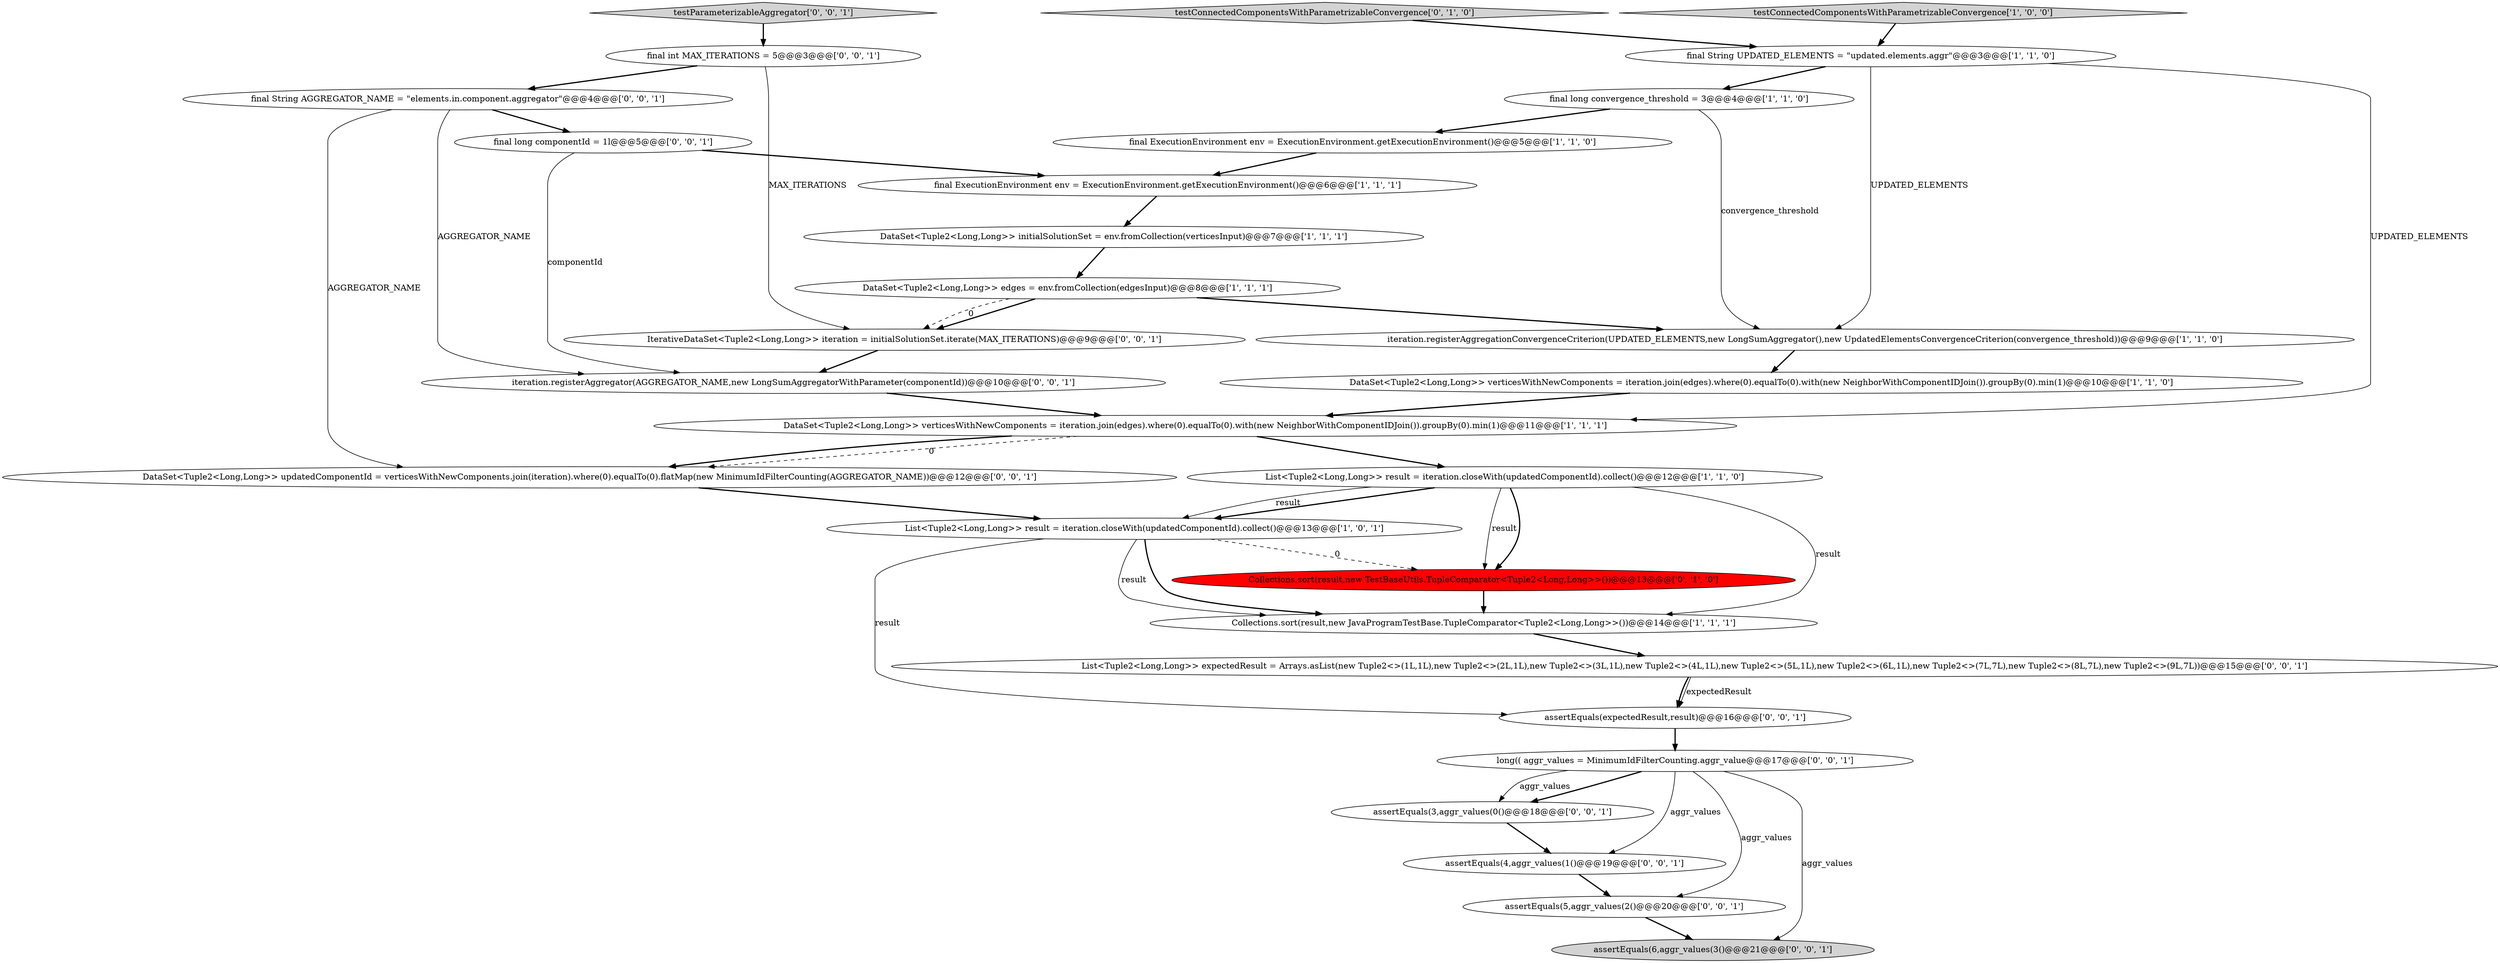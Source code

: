 digraph {
11 [style = filled, label = "final long convergence_threshold = 3@@@4@@@['1', '1', '0']", fillcolor = white, shape = ellipse image = "AAA0AAABBB1BBB"];
28 [style = filled, label = "assertEquals(5,aggr_values(2()@@@20@@@['0', '0', '1']", fillcolor = white, shape = ellipse image = "AAA0AAABBB3BBB"];
13 [style = filled, label = "testConnectedComponentsWithParametrizableConvergence['0', '1', '0']", fillcolor = lightgray, shape = diamond image = "AAA0AAABBB2BBB"];
1 [style = filled, label = "DataSet<Tuple2<Long,Long>> verticesWithNewComponents = iteration.join(edges).where(0).equalTo(0).with(new NeighborWithComponentIDJoin()).groupBy(0).min(1)@@@10@@@['1', '1', '0']", fillcolor = white, shape = ellipse image = "AAA0AAABBB1BBB"];
4 [style = filled, label = "iteration.registerAggregationConvergenceCriterion(UPDATED_ELEMENTS,new LongSumAggregator(),new UpdatedElementsConvergenceCriterion(convergence_threshold))@@@9@@@['1', '1', '0']", fillcolor = white, shape = ellipse image = "AAA0AAABBB1BBB"];
18 [style = filled, label = "final String AGGREGATOR_NAME = \"elements.in.component.aggregator\"@@@4@@@['0', '0', '1']", fillcolor = white, shape = ellipse image = "AAA0AAABBB3BBB"];
9 [style = filled, label = "final ExecutionEnvironment env = ExecutionEnvironment.getExecutionEnvironment()@@@6@@@['1', '1', '1']", fillcolor = white, shape = ellipse image = "AAA0AAABBB1BBB"];
23 [style = filled, label = "assertEquals(6,aggr_values(3()@@@21@@@['0', '0', '1']", fillcolor = lightgray, shape = ellipse image = "AAA0AAABBB3BBB"];
22 [style = filled, label = "final int MAX_ITERATIONS = 5@@@3@@@['0', '0', '1']", fillcolor = white, shape = ellipse image = "AAA0AAABBB3BBB"];
21 [style = filled, label = "IterativeDataSet<Tuple2<Long,Long>> iteration = initialSolutionSet.iterate(MAX_ITERATIONS)@@@9@@@['0', '0', '1']", fillcolor = white, shape = ellipse image = "AAA0AAABBB3BBB"];
0 [style = filled, label = "final String UPDATED_ELEMENTS = \"updated.elements.aggr\"@@@3@@@['1', '1', '0']", fillcolor = white, shape = ellipse image = "AAA0AAABBB1BBB"];
26 [style = filled, label = "testParameterizableAggregator['0', '0', '1']", fillcolor = lightgray, shape = diamond image = "AAA0AAABBB3BBB"];
17 [style = filled, label = "assertEquals(3,aggr_values(0()@@@18@@@['0', '0', '1']", fillcolor = white, shape = ellipse image = "AAA0AAABBB3BBB"];
10 [style = filled, label = "final ExecutionEnvironment env = ExecutionEnvironment.getExecutionEnvironment()@@@5@@@['1', '1', '0']", fillcolor = white, shape = ellipse image = "AAA0AAABBB1BBB"];
14 [style = filled, label = "Collections.sort(result,new TestBaseUtils.TupleComparator<Tuple2<Long,Long>>())@@@13@@@['0', '1', '0']", fillcolor = red, shape = ellipse image = "AAA1AAABBB2BBB"];
19 [style = filled, label = "final long componentId = 1l@@@5@@@['0', '0', '1']", fillcolor = white, shape = ellipse image = "AAA0AAABBB3BBB"];
20 [style = filled, label = "iteration.registerAggregator(AGGREGATOR_NAME,new LongSumAggregatorWithParameter(componentId))@@@10@@@['0', '0', '1']", fillcolor = white, shape = ellipse image = "AAA0AAABBB3BBB"];
5 [style = filled, label = "DataSet<Tuple2<Long,Long>> edges = env.fromCollection(edgesInput)@@@8@@@['1', '1', '1']", fillcolor = white, shape = ellipse image = "AAA0AAABBB1BBB"];
3 [style = filled, label = "DataSet<Tuple2<Long,Long>> verticesWithNewComponents = iteration.join(edges).where(0).equalTo(0).with(new NeighborWithComponentIDJoin()).groupBy(0).min(1)@@@11@@@['1', '1', '1']", fillcolor = white, shape = ellipse image = "AAA0AAABBB1BBB"];
6 [style = filled, label = "DataSet<Tuple2<Long,Long>> initialSolutionSet = env.fromCollection(verticesInput)@@@7@@@['1', '1', '1']", fillcolor = white, shape = ellipse image = "AAA0AAABBB1BBB"];
27 [style = filled, label = "DataSet<Tuple2<Long,Long>> updatedComponentId = verticesWithNewComponents.join(iteration).where(0).equalTo(0).flatMap(new MinimumIdFilterCounting(AGGREGATOR_NAME))@@@12@@@['0', '0', '1']", fillcolor = white, shape = ellipse image = "AAA0AAABBB3BBB"];
12 [style = filled, label = "List<Tuple2<Long,Long>> result = iteration.closeWith(updatedComponentId).collect()@@@12@@@['1', '1', '0']", fillcolor = white, shape = ellipse image = "AAA0AAABBB1BBB"];
15 [style = filled, label = "assertEquals(4,aggr_values(1()@@@19@@@['0', '0', '1']", fillcolor = white, shape = ellipse image = "AAA0AAABBB3BBB"];
2 [style = filled, label = "List<Tuple2<Long,Long>> result = iteration.closeWith(updatedComponentId).collect()@@@13@@@['1', '0', '1']", fillcolor = white, shape = ellipse image = "AAA0AAABBB1BBB"];
7 [style = filled, label = "Collections.sort(result,new JavaProgramTestBase.TupleComparator<Tuple2<Long,Long>>())@@@14@@@['1', '1', '1']", fillcolor = white, shape = ellipse image = "AAA0AAABBB1BBB"];
8 [style = filled, label = "testConnectedComponentsWithParametrizableConvergence['1', '0', '0']", fillcolor = lightgray, shape = diamond image = "AAA0AAABBB1BBB"];
25 [style = filled, label = "List<Tuple2<Long,Long>> expectedResult = Arrays.asList(new Tuple2<>(1L,1L),new Tuple2<>(2L,1L),new Tuple2<>(3L,1L),new Tuple2<>(4L,1L),new Tuple2<>(5L,1L),new Tuple2<>(6L,1L),new Tuple2<>(7L,7L),new Tuple2<>(8L,7L),new Tuple2<>(9L,7L))@@@15@@@['0', '0', '1']", fillcolor = white, shape = ellipse image = "AAA0AAABBB3BBB"];
24 [style = filled, label = "long(( aggr_values = MinimumIdFilterCounting.aggr_value@@@17@@@['0', '0', '1']", fillcolor = white, shape = ellipse image = "AAA0AAABBB3BBB"];
16 [style = filled, label = "assertEquals(expectedResult,result)@@@16@@@['0', '0', '1']", fillcolor = white, shape = ellipse image = "AAA0AAABBB3BBB"];
24->15 [style = solid, label="aggr_values"];
25->16 [style = solid, label="expectedResult"];
18->20 [style = solid, label="AGGREGATOR_NAME"];
12->7 [style = solid, label="result"];
16->24 [style = bold, label=""];
3->27 [style = dashed, label="0"];
1->3 [style = bold, label=""];
18->19 [style = bold, label=""];
18->27 [style = solid, label="AGGREGATOR_NAME"];
0->11 [style = bold, label=""];
20->3 [style = bold, label=""];
3->12 [style = bold, label=""];
19->20 [style = solid, label="componentId"];
25->16 [style = bold, label=""];
2->7 [style = solid, label="result"];
26->22 [style = bold, label=""];
2->16 [style = solid, label="result"];
9->6 [style = bold, label=""];
14->7 [style = bold, label=""];
3->27 [style = bold, label=""];
24->28 [style = solid, label="aggr_values"];
8->0 [style = bold, label=""];
5->21 [style = bold, label=""];
6->5 [style = bold, label=""];
12->2 [style = bold, label=""];
12->2 [style = solid, label="result"];
22->18 [style = bold, label=""];
21->20 [style = bold, label=""];
24->23 [style = solid, label="aggr_values"];
2->14 [style = dashed, label="0"];
19->9 [style = bold, label=""];
15->28 [style = bold, label=""];
0->3 [style = solid, label="UPDATED_ELEMENTS"];
11->10 [style = bold, label=""];
28->23 [style = bold, label=""];
12->14 [style = solid, label="result"];
22->21 [style = solid, label="MAX_ITERATIONS"];
5->4 [style = bold, label=""];
24->17 [style = bold, label=""];
12->14 [style = bold, label=""];
17->15 [style = bold, label=""];
0->4 [style = solid, label="UPDATED_ELEMENTS"];
5->21 [style = dashed, label="0"];
24->17 [style = solid, label="aggr_values"];
10->9 [style = bold, label=""];
4->1 [style = bold, label=""];
7->25 [style = bold, label=""];
2->7 [style = bold, label=""];
11->4 [style = solid, label="convergence_threshold"];
27->2 [style = bold, label=""];
13->0 [style = bold, label=""];
}
